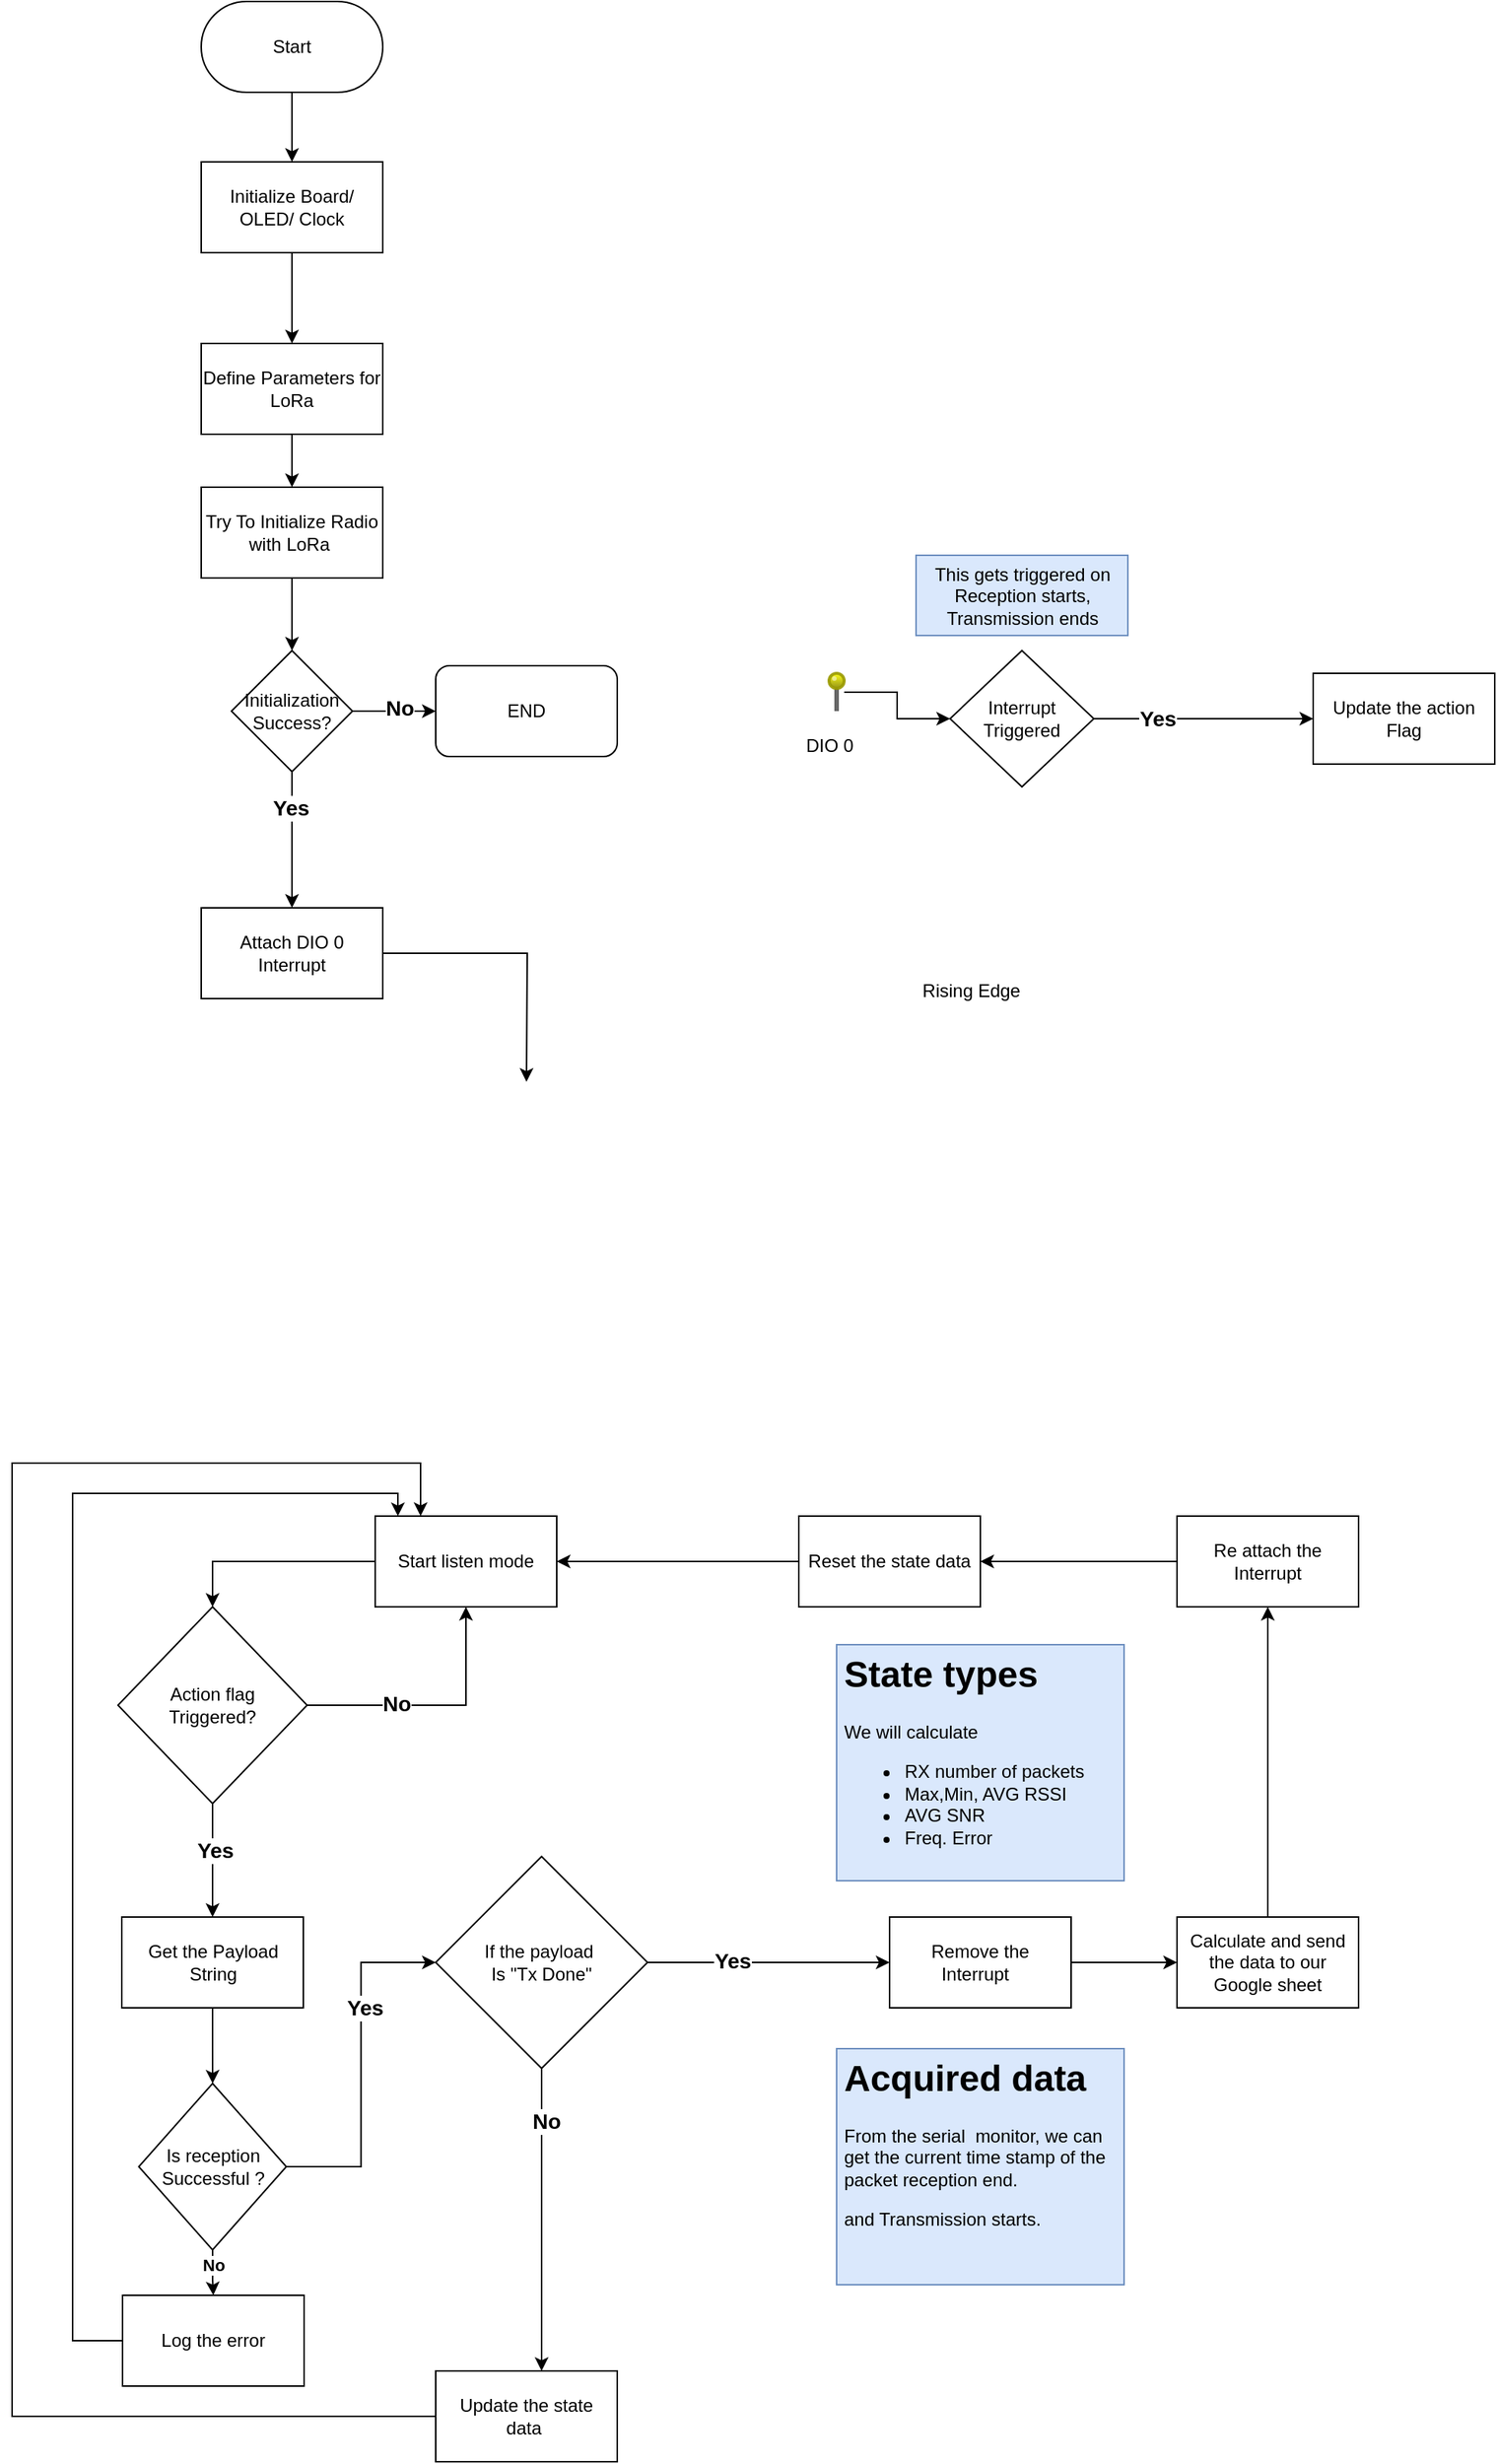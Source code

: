 <mxfile version="23.1.5" type="github">
  <diagram name="Page-1" id="FYWUt24ZpTdFW-gtobVG">
    <mxGraphModel dx="1266" dy="694" grid="1" gridSize="10" guides="1" tooltips="1" connect="1" arrows="1" fold="1" page="1" pageScale="1" pageWidth="850" pageHeight="1100" math="0" shadow="0">
      <root>
        <mxCell id="0" />
        <mxCell id="1" parent="0" />
        <mxCell id="IX6t6DD36pY5l--hHVE1-1" style="edgeStyle=orthogonalEdgeStyle;rounded=0;orthogonalLoop=1;jettySize=auto;html=1;" parent="1" source="IX6t6DD36pY5l--hHVE1-2" target="IX6t6DD36pY5l--hHVE1-4" edge="1">
          <mxGeometry relative="1" as="geometry" />
        </mxCell>
        <mxCell id="IX6t6DD36pY5l--hHVE1-2" value="Start" style="rounded=1;whiteSpace=wrap;html=1;arcSize=50;" parent="1" vertex="1">
          <mxGeometry x="365" y="44" width="120" height="60" as="geometry" />
        </mxCell>
        <mxCell id="ezhr6PAOnXo2CEISF_8j-1" style="edgeStyle=orthogonalEdgeStyle;rounded=0;orthogonalLoop=1;jettySize=auto;html=1;entryX=0.5;entryY=0;entryDx=0;entryDy=0;" edge="1" parent="1" source="IX6t6DD36pY5l--hHVE1-4" target="IX6t6DD36pY5l--hHVE1-6">
          <mxGeometry relative="1" as="geometry" />
        </mxCell>
        <mxCell id="IX6t6DD36pY5l--hHVE1-4" value="Initialize Board/ &lt;br&gt;OLED/ Clock" style="rounded=0;whiteSpace=wrap;html=1;" parent="1" vertex="1">
          <mxGeometry x="365" y="150" width="120" height="60" as="geometry" />
        </mxCell>
        <mxCell id="IX6t6DD36pY5l--hHVE1-5" value="" style="edgeStyle=orthogonalEdgeStyle;rounded=0;orthogonalLoop=1;jettySize=auto;html=1;" parent="1" source="IX6t6DD36pY5l--hHVE1-6" target="IX6t6DD36pY5l--hHVE1-8" edge="1">
          <mxGeometry relative="1" as="geometry" />
        </mxCell>
        <mxCell id="IX6t6DD36pY5l--hHVE1-6" value="Define Parameters for LoRa" style="whiteSpace=wrap;html=1;rounded=0;" parent="1" vertex="1">
          <mxGeometry x="365" y="270" width="120" height="60" as="geometry" />
        </mxCell>
        <mxCell id="IX6t6DD36pY5l--hHVE1-7" value="" style="edgeStyle=orthogonalEdgeStyle;rounded=0;orthogonalLoop=1;jettySize=auto;html=1;" parent="1" source="IX6t6DD36pY5l--hHVE1-8" target="IX6t6DD36pY5l--hHVE1-13" edge="1">
          <mxGeometry relative="1" as="geometry" />
        </mxCell>
        <mxCell id="IX6t6DD36pY5l--hHVE1-8" value="Try To Initialize Radio with LoRa&amp;nbsp;" style="whiteSpace=wrap;html=1;rounded=0;" parent="1" vertex="1">
          <mxGeometry x="365" y="365" width="120" height="60" as="geometry" />
        </mxCell>
        <mxCell id="IX6t6DD36pY5l--hHVE1-9" value="" style="edgeStyle=orthogonalEdgeStyle;rounded=0;orthogonalLoop=1;jettySize=auto;html=1;" parent="1" source="IX6t6DD36pY5l--hHVE1-13" target="IX6t6DD36pY5l--hHVE1-15" edge="1">
          <mxGeometry relative="1" as="geometry" />
        </mxCell>
        <mxCell id="IX6t6DD36pY5l--hHVE1-10" value="Yes" style="edgeLabel;html=1;align=center;verticalAlign=middle;resizable=0;points=[];fontStyle=1;fontSize=14;" parent="IX6t6DD36pY5l--hHVE1-9" vertex="1" connectable="0">
          <mxGeometry x="-0.467" y="-1" relative="1" as="geometry">
            <mxPoint as="offset" />
          </mxGeometry>
        </mxCell>
        <mxCell id="IX6t6DD36pY5l--hHVE1-11" value="" style="edgeStyle=orthogonalEdgeStyle;rounded=0;orthogonalLoop=1;jettySize=auto;html=1;entryX=0;entryY=0.5;entryDx=0;entryDy=0;" parent="1" source="IX6t6DD36pY5l--hHVE1-13" target="IX6t6DD36pY5l--hHVE1-16" edge="1">
          <mxGeometry relative="1" as="geometry">
            <mxPoint x="525" y="513" as="targetPoint" />
          </mxGeometry>
        </mxCell>
        <mxCell id="0H7-YZ-VMUyI1cPCvzWG-16" value="No" style="edgeLabel;html=1;align=center;verticalAlign=middle;resizable=0;points=[];fontStyle=1;fontSize=14;" parent="IX6t6DD36pY5l--hHVE1-11" vertex="1" connectable="0">
          <mxGeometry x="0.127" y="2" relative="1" as="geometry">
            <mxPoint as="offset" />
          </mxGeometry>
        </mxCell>
        <mxCell id="IX6t6DD36pY5l--hHVE1-13" value="Initialization&lt;br&gt;Success?" style="rhombus;whiteSpace=wrap;html=1;rounded=0;" parent="1" vertex="1">
          <mxGeometry x="385" y="473" width="80" height="80" as="geometry" />
        </mxCell>
        <mxCell id="IX6t6DD36pY5l--hHVE1-63" style="edgeStyle=orthogonalEdgeStyle;rounded=0;orthogonalLoop=1;jettySize=auto;html=1;" parent="1" source="IX6t6DD36pY5l--hHVE1-15" edge="1">
          <mxGeometry relative="1" as="geometry">
            <mxPoint x="580.0" y="758" as="targetPoint" />
          </mxGeometry>
        </mxCell>
        <mxCell id="IX6t6DD36pY5l--hHVE1-15" value="Attach DIO 0 &lt;br&gt;Interrupt" style="whiteSpace=wrap;html=1;rounded=0;" parent="1" vertex="1">
          <mxGeometry x="365" y="643" width="120" height="60" as="geometry" />
        </mxCell>
        <mxCell id="IX6t6DD36pY5l--hHVE1-16" value="END" style="rounded=1;whiteSpace=wrap;html=1;" parent="1" vertex="1">
          <mxGeometry x="520" y="483" width="120" height="60" as="geometry" />
        </mxCell>
        <mxCell id="0H7-YZ-VMUyI1cPCvzWG-1" style="edgeStyle=orthogonalEdgeStyle;rounded=0;orthogonalLoop=1;jettySize=auto;html=1;entryX=0;entryY=0.5;entryDx=0;entryDy=0;" parent="1" source="0H7-YZ-VMUyI1cPCvzWG-3" target="0H7-YZ-VMUyI1cPCvzWG-4" edge="1">
          <mxGeometry relative="1" as="geometry" />
        </mxCell>
        <mxCell id="0H7-YZ-VMUyI1cPCvzWG-2" value="Yes" style="edgeLabel;html=1;align=center;verticalAlign=middle;resizable=0;points=[];fontStyle=1;fontSize=14;" parent="0H7-YZ-VMUyI1cPCvzWG-1" vertex="1" connectable="0">
          <mxGeometry x="-0.419" relative="1" as="geometry">
            <mxPoint as="offset" />
          </mxGeometry>
        </mxCell>
        <mxCell id="0H7-YZ-VMUyI1cPCvzWG-3" value="Interrupt Triggered" style="rhombus;whiteSpace=wrap;html=1;rounded=0;" parent="1" vertex="1">
          <mxGeometry x="860" y="473" width="95" height="90" as="geometry" />
        </mxCell>
        <mxCell id="0H7-YZ-VMUyI1cPCvzWG-4" value="Update the action Flag" style="rounded=0;whiteSpace=wrap;html=1;" parent="1" vertex="1">
          <mxGeometry x="1100" y="488" width="120" height="60" as="geometry" />
        </mxCell>
        <mxCell id="0H7-YZ-VMUyI1cPCvzWG-5" value="This gets triggered on Reception starts,&lt;div&gt;Transmission ends&lt;/div&gt;" style="text;html=1;strokeColor=#6c8ebf;fillColor=#dae8fc;align=center;verticalAlign=middle;whiteSpace=wrap;rounded=0;" parent="1" vertex="1">
          <mxGeometry x="837.5" y="410" width="140" height="53" as="geometry" />
        </mxCell>
        <mxCell id="0H7-YZ-VMUyI1cPCvzWG-6" style="edgeStyle=orthogonalEdgeStyle;rounded=0;orthogonalLoop=1;jettySize=auto;html=1;entryX=0;entryY=0.5;entryDx=0;entryDy=0;" parent="1" source="0H7-YZ-VMUyI1cPCvzWG-7" target="0H7-YZ-VMUyI1cPCvzWG-3" edge="1">
          <mxGeometry relative="1" as="geometry" />
        </mxCell>
        <mxCell id="0H7-YZ-VMUyI1cPCvzWG-7" value="" style="verticalLabelPosition=top;shadow=0;dashed=0;align=center;html=1;verticalAlign=bottom;strokeWidth=1;shape=mxgraph.mockup.misc.pin;fillColor2=#ffff00;fillColor3=#888800;strokeColor=#999900;" parent="1" vertex="1">
          <mxGeometry x="780" y="488" width="10" height="25" as="geometry" />
        </mxCell>
        <mxCell id="0H7-YZ-VMUyI1cPCvzWG-8" value="Rising Edge" style="shape=image;verticalLabelPosition=bottom;labelBackgroundColor=default;verticalAlign=top;aspect=fixed;imageAspect=0;image=https://www.mathworks.com/help/simscape/lang/edge_op1.png;" parent="1" vertex="1">
          <mxGeometry x="780" y="583" width="188.27" height="100.83" as="geometry" />
        </mxCell>
        <mxCell id="0H7-YZ-VMUyI1cPCvzWG-9" value="DIO 0" style="text;html=1;align=center;verticalAlign=middle;resizable=0;points=[];autosize=1;strokeColor=none;fillColor=none;" parent="1" vertex="1">
          <mxGeometry x="755" y="521" width="50" height="30" as="geometry" />
        </mxCell>
        <mxCell id="ezhr6PAOnXo2CEISF_8j-3" value="" style="edgeStyle=orthogonalEdgeStyle;rounded=0;orthogonalLoop=1;jettySize=auto;html=1;" edge="1" parent="1" source="ezhr6PAOnXo2CEISF_8j-7" target="ezhr6PAOnXo2CEISF_8j-9">
          <mxGeometry relative="1" as="geometry" />
        </mxCell>
        <mxCell id="ezhr6PAOnXo2CEISF_8j-4" value="Yes" style="edgeLabel;html=1;align=center;verticalAlign=middle;resizable=0;points=[];fontSize=14;fontStyle=1" vertex="1" connectable="0" parent="ezhr6PAOnXo2CEISF_8j-3">
          <mxGeometry x="-0.185" y="2" relative="1" as="geometry">
            <mxPoint x="-1" as="offset" />
          </mxGeometry>
        </mxCell>
        <mxCell id="ezhr6PAOnXo2CEISF_8j-5" style="edgeStyle=orthogonalEdgeStyle;rounded=0;orthogonalLoop=1;jettySize=auto;html=1;entryX=0.5;entryY=1;entryDx=0;entryDy=0;" edge="1" parent="1" source="ezhr6PAOnXo2CEISF_8j-7" target="ezhr6PAOnXo2CEISF_8j-11">
          <mxGeometry relative="1" as="geometry" />
        </mxCell>
        <mxCell id="ezhr6PAOnXo2CEISF_8j-6" value="No" style="edgeLabel;html=1;align=center;verticalAlign=middle;resizable=0;points=[];fontSize=14;fontStyle=1" vertex="1" connectable="0" parent="ezhr6PAOnXo2CEISF_8j-5">
          <mxGeometry x="-0.306" y="1" relative="1" as="geometry">
            <mxPoint as="offset" />
          </mxGeometry>
        </mxCell>
        <mxCell id="ezhr6PAOnXo2CEISF_8j-7" value="Action flag &lt;br&gt;Triggered?" style="rhombus;whiteSpace=wrap;html=1;" vertex="1" parent="1">
          <mxGeometry x="310" y="1105" width="125" height="130" as="geometry" />
        </mxCell>
        <mxCell id="ezhr6PAOnXo2CEISF_8j-8" value="" style="edgeStyle=orthogonalEdgeStyle;rounded=0;orthogonalLoop=1;jettySize=auto;html=1;" edge="1" parent="1" source="ezhr6PAOnXo2CEISF_8j-9" target="ezhr6PAOnXo2CEISF_8j-31">
          <mxGeometry relative="1" as="geometry" />
        </mxCell>
        <mxCell id="ezhr6PAOnXo2CEISF_8j-9" value="Get the Payload String" style="whiteSpace=wrap;html=1;" vertex="1" parent="1">
          <mxGeometry x="312.5" y="1310" width="120" height="60" as="geometry" />
        </mxCell>
        <mxCell id="ezhr6PAOnXo2CEISF_8j-10" style="edgeStyle=orthogonalEdgeStyle;rounded=0;orthogonalLoop=1;jettySize=auto;html=1;entryX=0.5;entryY=0;entryDx=0;entryDy=0;" edge="1" parent="1" source="ezhr6PAOnXo2CEISF_8j-11" target="ezhr6PAOnXo2CEISF_8j-7">
          <mxGeometry relative="1" as="geometry" />
        </mxCell>
        <mxCell id="ezhr6PAOnXo2CEISF_8j-11" value="Start listen mode" style="rounded=0;whiteSpace=wrap;html=1;" vertex="1" parent="1">
          <mxGeometry x="480" y="1045" width="120" height="60" as="geometry" />
        </mxCell>
        <mxCell id="ezhr6PAOnXo2CEISF_8j-12" value="" style="edgeStyle=orthogonalEdgeStyle;rounded=0;orthogonalLoop=1;jettySize=auto;html=1;" edge="1" parent="1" source="ezhr6PAOnXo2CEISF_8j-16" target="ezhr6PAOnXo2CEISF_8j-18">
          <mxGeometry relative="1" as="geometry" />
        </mxCell>
        <mxCell id="ezhr6PAOnXo2CEISF_8j-13" value="Yes" style="edgeLabel;html=1;align=center;verticalAlign=middle;resizable=0;points=[];fontStyle=1;fontSize=14;" vertex="1" connectable="0" parent="ezhr6PAOnXo2CEISF_8j-12">
          <mxGeometry x="-0.3" y="1" relative="1" as="geometry">
            <mxPoint as="offset" />
          </mxGeometry>
        </mxCell>
        <mxCell id="ezhr6PAOnXo2CEISF_8j-14" value="" style="edgeStyle=orthogonalEdgeStyle;rounded=0;orthogonalLoop=1;jettySize=auto;html=1;" edge="1" parent="1" source="ezhr6PAOnXo2CEISF_8j-16" target="ezhr6PAOnXo2CEISF_8j-20">
          <mxGeometry relative="1" as="geometry">
            <Array as="points">
              <mxPoint x="590" y="1490" />
              <mxPoint x="590" y="1490" />
            </Array>
          </mxGeometry>
        </mxCell>
        <mxCell id="ezhr6PAOnXo2CEISF_8j-15" value="No" style="edgeLabel;html=1;align=center;verticalAlign=middle;resizable=0;points=[];fontStyle=1;fontSize=14;" vertex="1" connectable="0" parent="ezhr6PAOnXo2CEISF_8j-14">
          <mxGeometry x="-0.649" y="3" relative="1" as="geometry">
            <mxPoint as="offset" />
          </mxGeometry>
        </mxCell>
        <mxCell id="ezhr6PAOnXo2CEISF_8j-16" value="If the payload&amp;nbsp;&lt;br&gt;Is &quot;Tx Done&quot;" style="rhombus;whiteSpace=wrap;html=1;" vertex="1" parent="1">
          <mxGeometry x="520" y="1270" width="140" height="140" as="geometry" />
        </mxCell>
        <mxCell id="ezhr6PAOnXo2CEISF_8j-17" value="" style="edgeStyle=orthogonalEdgeStyle;rounded=0;orthogonalLoop=1;jettySize=auto;html=1;" edge="1" parent="1" source="ezhr6PAOnXo2CEISF_8j-18" target="ezhr6PAOnXo2CEISF_8j-24">
          <mxGeometry relative="1" as="geometry" />
        </mxCell>
        <mxCell id="ezhr6PAOnXo2CEISF_8j-18" value="Remove the Interrupt&amp;nbsp;&amp;nbsp;" style="whiteSpace=wrap;html=1;" vertex="1" parent="1">
          <mxGeometry x="820" y="1310" width="120" height="60" as="geometry" />
        </mxCell>
        <mxCell id="ezhr6PAOnXo2CEISF_8j-19" style="edgeStyle=orthogonalEdgeStyle;rounded=0;orthogonalLoop=1;jettySize=auto;html=1;exitX=0;exitY=0.5;exitDx=0;exitDy=0;entryX=0.25;entryY=0;entryDx=0;entryDy=0;" edge="1" parent="1" source="ezhr6PAOnXo2CEISF_8j-20" target="ezhr6PAOnXo2CEISF_8j-11">
          <mxGeometry relative="1" as="geometry">
            <Array as="points">
              <mxPoint x="240" y="1640" />
              <mxPoint x="240" y="1010" />
              <mxPoint x="510" y="1010" />
            </Array>
          </mxGeometry>
        </mxCell>
        <mxCell id="ezhr6PAOnXo2CEISF_8j-20" value="Update the state data&amp;nbsp;" style="whiteSpace=wrap;html=1;" vertex="1" parent="1">
          <mxGeometry x="520" y="1610" width="120" height="60" as="geometry" />
        </mxCell>
        <mxCell id="ezhr6PAOnXo2CEISF_8j-21" style="edgeStyle=orthogonalEdgeStyle;rounded=0;orthogonalLoop=1;jettySize=auto;html=1;entryX=1;entryY=0.5;entryDx=0;entryDy=0;" edge="1" parent="1" source="ezhr6PAOnXo2CEISF_8j-22" target="ezhr6PAOnXo2CEISF_8j-11">
          <mxGeometry relative="1" as="geometry">
            <Array as="points">
              <mxPoint x="800" y="1075" />
            </Array>
          </mxGeometry>
        </mxCell>
        <mxCell id="ezhr6PAOnXo2CEISF_8j-22" value="Reset the state data" style="whiteSpace=wrap;html=1;" vertex="1" parent="1">
          <mxGeometry x="760" y="1045" width="120" height="60" as="geometry" />
        </mxCell>
        <mxCell id="ezhr6PAOnXo2CEISF_8j-23" value="" style="edgeStyle=orthogonalEdgeStyle;rounded=0;orthogonalLoop=1;jettySize=auto;html=1;" edge="1" parent="1" source="ezhr6PAOnXo2CEISF_8j-24" target="ezhr6PAOnXo2CEISF_8j-26">
          <mxGeometry relative="1" as="geometry" />
        </mxCell>
        <mxCell id="ezhr6PAOnXo2CEISF_8j-24" value="Calculate and send the data to our Google sheet" style="whiteSpace=wrap;html=1;" vertex="1" parent="1">
          <mxGeometry x="1010" y="1310" width="120" height="60" as="geometry" />
        </mxCell>
        <mxCell id="ezhr6PAOnXo2CEISF_8j-25" style="edgeStyle=orthogonalEdgeStyle;rounded=0;orthogonalLoop=1;jettySize=auto;html=1;entryX=1;entryY=0.5;entryDx=0;entryDy=0;" edge="1" parent="1" source="ezhr6PAOnXo2CEISF_8j-26" target="ezhr6PAOnXo2CEISF_8j-22">
          <mxGeometry relative="1" as="geometry" />
        </mxCell>
        <mxCell id="ezhr6PAOnXo2CEISF_8j-26" value="Re attach the Interrupt" style="whiteSpace=wrap;html=1;" vertex="1" parent="1">
          <mxGeometry x="1010" y="1045" width="120" height="60" as="geometry" />
        </mxCell>
        <mxCell id="ezhr6PAOnXo2CEISF_8j-27" style="edgeStyle=orthogonalEdgeStyle;rounded=0;orthogonalLoop=1;jettySize=auto;html=1;entryX=0;entryY=0.5;entryDx=0;entryDy=0;" edge="1" parent="1" source="ezhr6PAOnXo2CEISF_8j-31" target="ezhr6PAOnXo2CEISF_8j-16">
          <mxGeometry relative="1" as="geometry" />
        </mxCell>
        <mxCell id="ezhr6PAOnXo2CEISF_8j-28" value="Yes" style="edgeLabel;html=1;align=center;verticalAlign=middle;resizable=0;points=[];fontStyle=1;fontSize=14;" vertex="1" connectable="0" parent="ezhr6PAOnXo2CEISF_8j-27">
          <mxGeometry x="0.322" y="-2" relative="1" as="geometry">
            <mxPoint as="offset" />
          </mxGeometry>
        </mxCell>
        <mxCell id="ezhr6PAOnXo2CEISF_8j-29" style="edgeStyle=orthogonalEdgeStyle;rounded=0;orthogonalLoop=1;jettySize=auto;html=1;" edge="1" parent="1" source="ezhr6PAOnXo2CEISF_8j-31" target="ezhr6PAOnXo2CEISF_8j-33">
          <mxGeometry relative="1" as="geometry" />
        </mxCell>
        <mxCell id="ezhr6PAOnXo2CEISF_8j-30" value="No" style="edgeLabel;html=1;align=center;verticalAlign=middle;resizable=0;points=[];fontStyle=1" vertex="1" connectable="0" parent="ezhr6PAOnXo2CEISF_8j-29">
          <mxGeometry x="0.029" relative="1" as="geometry">
            <mxPoint y="-6" as="offset" />
          </mxGeometry>
        </mxCell>
        <mxCell id="ezhr6PAOnXo2CEISF_8j-31" value="Is reception Successful ?" style="rhombus;whiteSpace=wrap;html=1;" vertex="1" parent="1">
          <mxGeometry x="323.75" y="1420" width="97.5" height="110" as="geometry" />
        </mxCell>
        <mxCell id="ezhr6PAOnXo2CEISF_8j-32" style="edgeStyle=orthogonalEdgeStyle;rounded=0;orthogonalLoop=1;jettySize=auto;html=1;exitX=0;exitY=0.5;exitDx=0;exitDy=0;entryX=0.125;entryY=0.001;entryDx=0;entryDy=0;entryPerimeter=0;" edge="1" parent="1" source="ezhr6PAOnXo2CEISF_8j-33" target="ezhr6PAOnXo2CEISF_8j-11">
          <mxGeometry relative="1" as="geometry">
            <mxPoint x="160" y="1040" as="targetPoint" />
            <Array as="points">
              <mxPoint x="280" y="1590" />
              <mxPoint x="280" y="1030" />
              <mxPoint x="495" y="1030" />
            </Array>
          </mxGeometry>
        </mxCell>
        <mxCell id="ezhr6PAOnXo2CEISF_8j-33" value="Log the error" style="rounded=0;whiteSpace=wrap;html=1;" vertex="1" parent="1">
          <mxGeometry x="313" y="1560" width="120" height="60" as="geometry" />
        </mxCell>
        <mxCell id="ezhr6PAOnXo2CEISF_8j-34" value="&lt;h1&gt;State types&lt;/h1&gt;&lt;p&gt;We will calculate&lt;/p&gt;&lt;p&gt;&lt;/p&gt;&lt;ul&gt;&lt;li&gt;RX number of packets&lt;/li&gt;&lt;li&gt;Max,Min, AVG RSSI&lt;/li&gt;&lt;li&gt;AVG SNR&lt;/li&gt;&lt;li&gt;Freq. Error&lt;/li&gt;&lt;/ul&gt;&lt;p&gt;&lt;/p&gt;" style="text;html=1;strokeColor=#6c8ebf;fillColor=#dae8fc;spacing=5;spacingTop=-20;whiteSpace=wrap;overflow=hidden;rounded=0;" vertex="1" parent="1">
          <mxGeometry x="785" y="1130" width="190" height="156" as="geometry" />
        </mxCell>
        <mxCell id="ezhr6PAOnXo2CEISF_8j-35" value="&lt;h1&gt;Acquired&amp;nbsp;data&lt;/h1&gt;&lt;p&gt;From the serial&amp;nbsp; monitor, we can get the current time stamp of the packet reception end.&lt;/p&gt;&lt;p&gt;and Transmission starts.&lt;/p&gt;&lt;p&gt;&lt;/p&gt;" style="text;html=1;strokeColor=#6c8ebf;fillColor=#dae8fc;spacing=5;spacingTop=-20;whiteSpace=wrap;overflow=hidden;rounded=0;" vertex="1" parent="1">
          <mxGeometry x="785" y="1397" width="190" height="156" as="geometry" />
        </mxCell>
      </root>
    </mxGraphModel>
  </diagram>
</mxfile>
